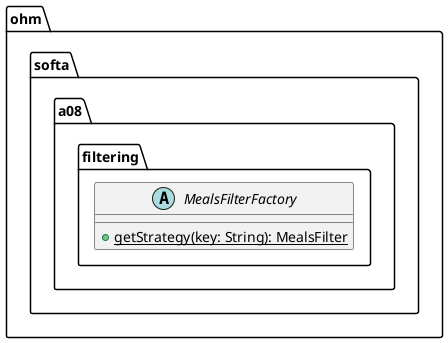 @startuml FilteringFactory

package ohm.softa.a08.filtering {
    abstract class MealsFilterFactory {
        +{static} getStrategy(key: String): MealsFilter
    }
}

@enduml
